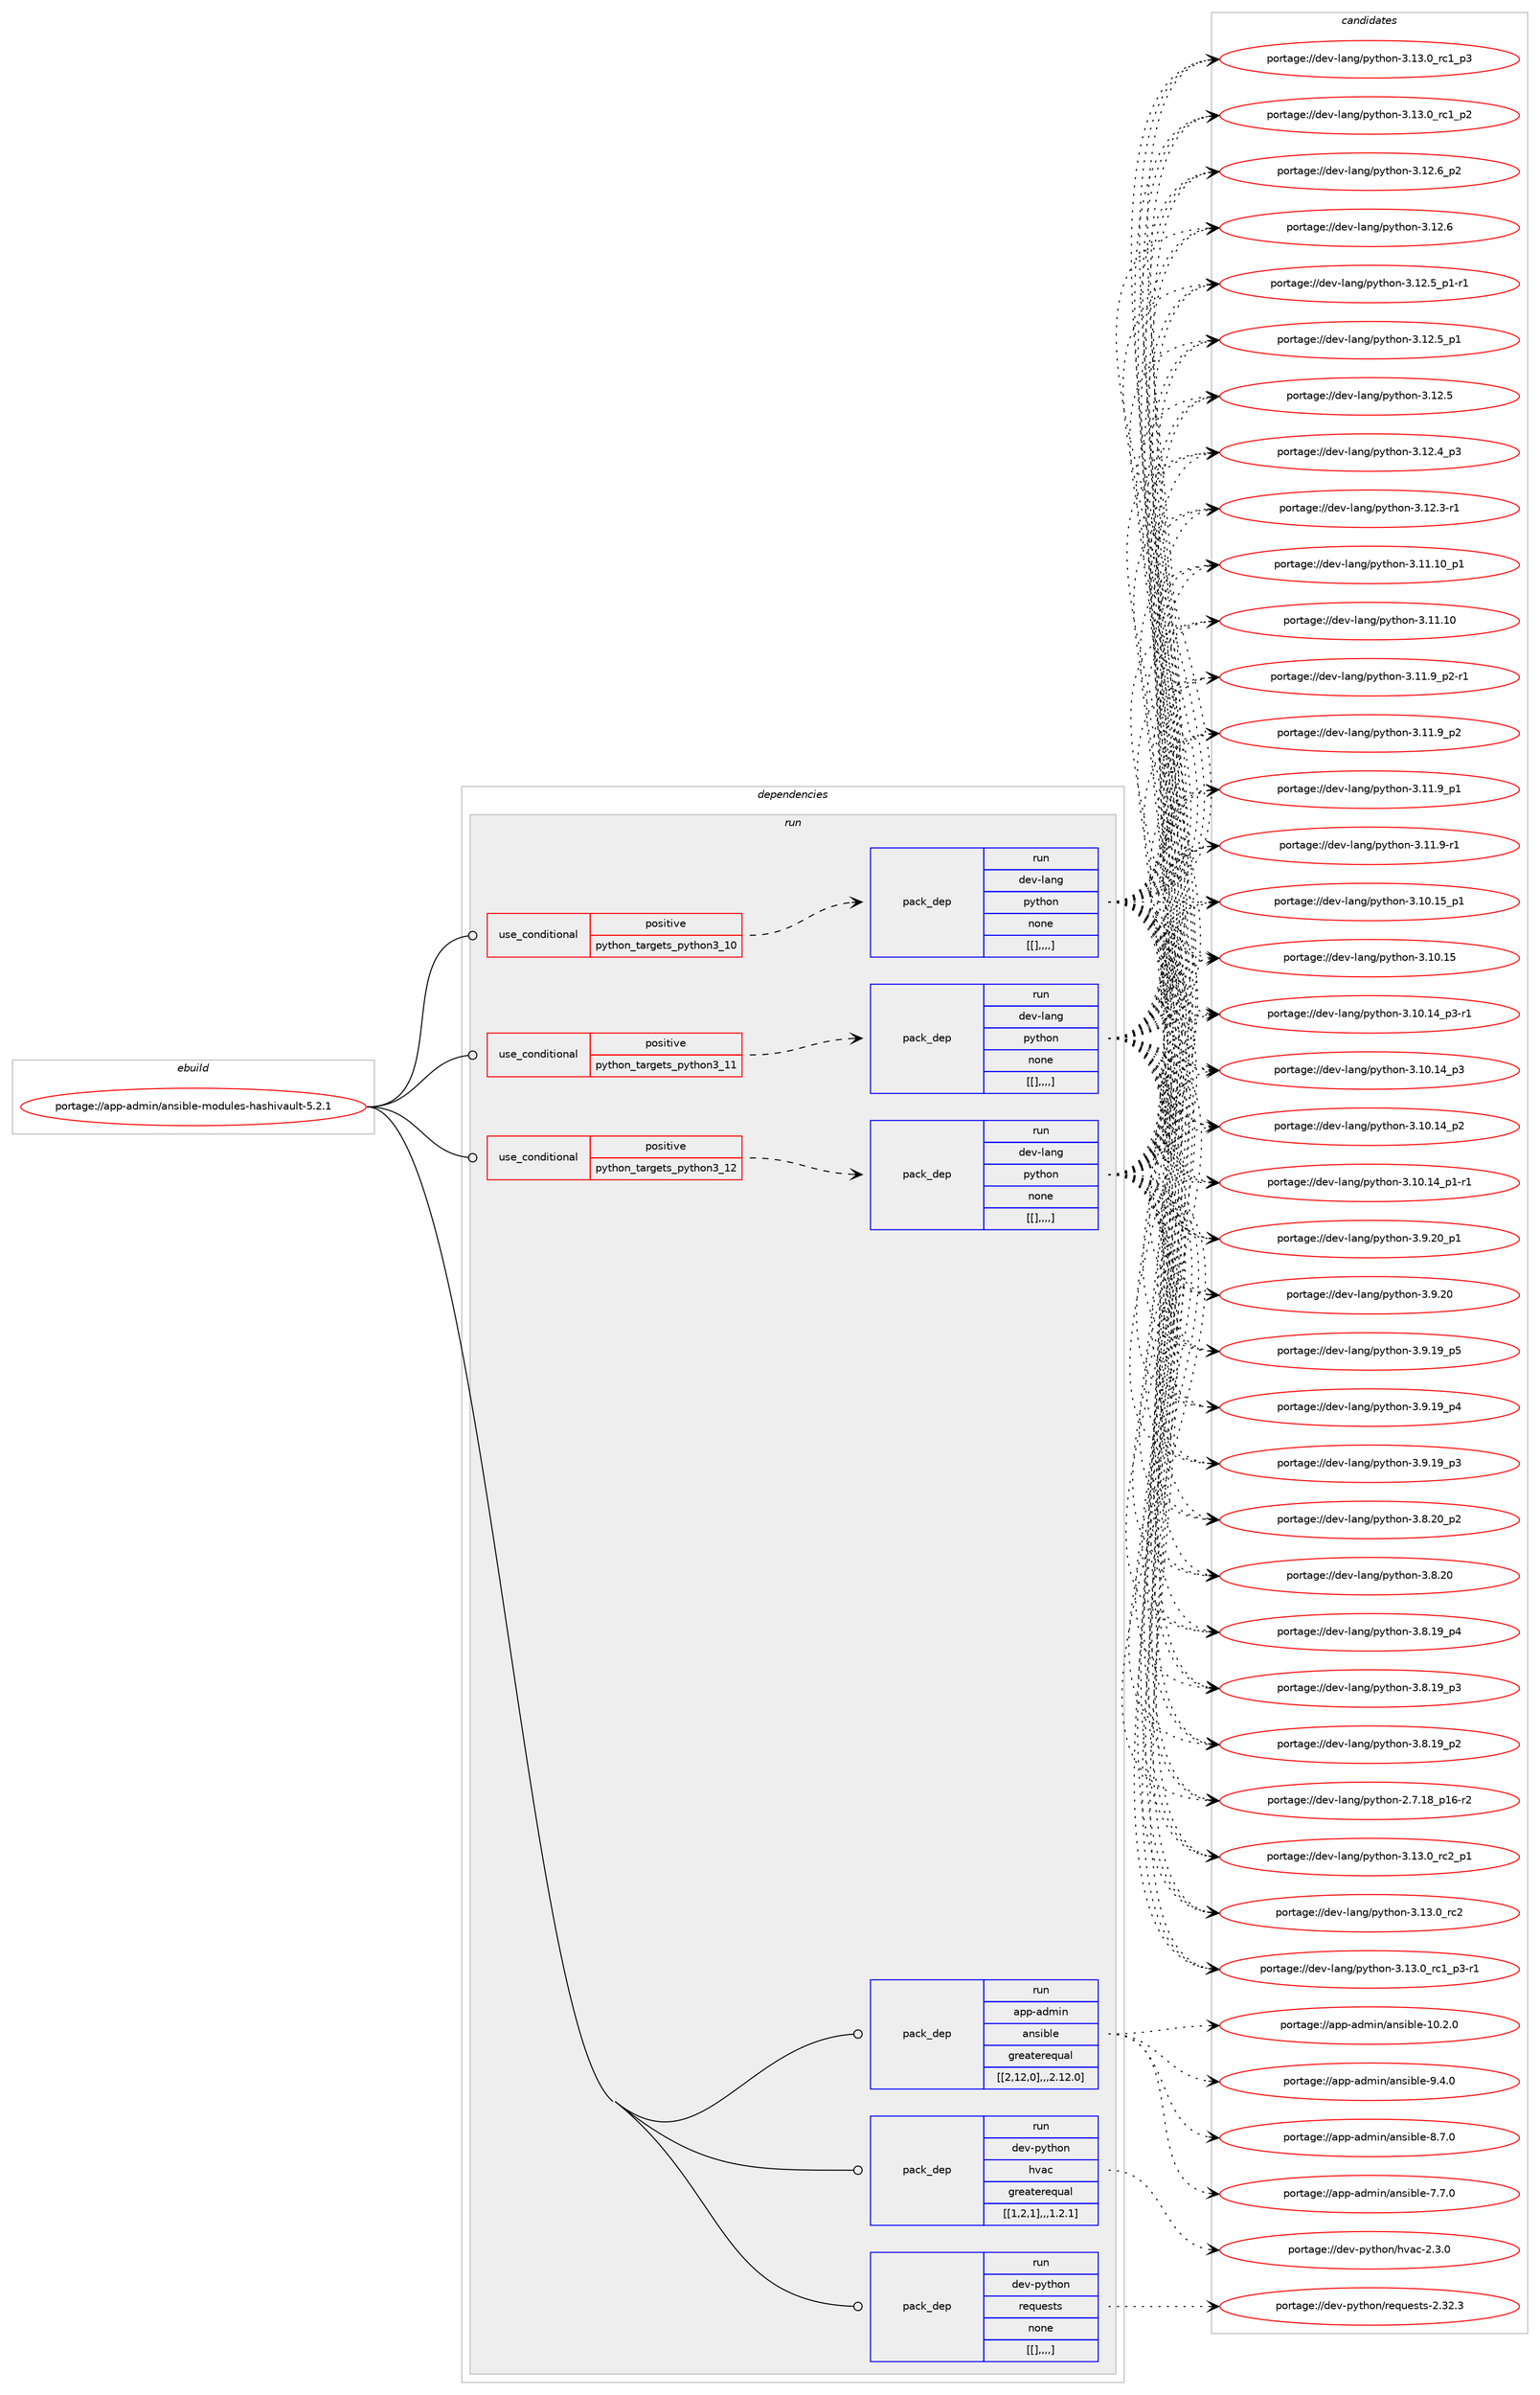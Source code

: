 digraph prolog {

# *************
# Graph options
# *************

newrank=true;
concentrate=true;
compound=true;
graph [rankdir=LR,fontname=Helvetica,fontsize=10,ranksep=1.5];#, ranksep=2.5, nodesep=0.2];
edge  [arrowhead=vee];
node  [fontname=Helvetica,fontsize=10];

# **********
# The ebuild
# **********

subgraph cluster_leftcol {
color=gray;
label=<<i>ebuild</i>>;
id [label="portage://app-admin/ansible-modules-hashivault-5.2.1", color=red, width=4, href="../app-admin/ansible-modules-hashivault-5.2.1.svg"];
}

# ****************
# The dependencies
# ****************

subgraph cluster_midcol {
color=gray;
label=<<i>dependencies</i>>;
subgraph cluster_compile {
fillcolor="#eeeeee";
style=filled;
label=<<i>compile</i>>;
}
subgraph cluster_compileandrun {
fillcolor="#eeeeee";
style=filled;
label=<<i>compile and run</i>>;
}
subgraph cluster_run {
fillcolor="#eeeeee";
style=filled;
label=<<i>run</i>>;
subgraph cond321 {
dependency1632 [label=<<TABLE BORDER="0" CELLBORDER="1" CELLSPACING="0" CELLPADDING="4"><TR><TD ROWSPAN="3" CELLPADDING="10">use_conditional</TD></TR><TR><TD>positive</TD></TR><TR><TD>python_targets_python3_10</TD></TR></TABLE>>, shape=none, color=red];
subgraph pack1308 {
dependency1633 [label=<<TABLE BORDER="0" CELLBORDER="1" CELLSPACING="0" CELLPADDING="4" WIDTH="220"><TR><TD ROWSPAN="6" CELLPADDING="30">pack_dep</TD></TR><TR><TD WIDTH="110">run</TD></TR><TR><TD>dev-lang</TD></TR><TR><TD>python</TD></TR><TR><TD>none</TD></TR><TR><TD>[[],,,,]</TD></TR></TABLE>>, shape=none, color=blue];
}
dependency1632:e -> dependency1633:w [weight=20,style="dashed",arrowhead="vee"];
}
id:e -> dependency1632:w [weight=20,style="solid",arrowhead="odot"];
subgraph cond322 {
dependency1634 [label=<<TABLE BORDER="0" CELLBORDER="1" CELLSPACING="0" CELLPADDING="4"><TR><TD ROWSPAN="3" CELLPADDING="10">use_conditional</TD></TR><TR><TD>positive</TD></TR><TR><TD>python_targets_python3_11</TD></TR></TABLE>>, shape=none, color=red];
subgraph pack1309 {
dependency1635 [label=<<TABLE BORDER="0" CELLBORDER="1" CELLSPACING="0" CELLPADDING="4" WIDTH="220"><TR><TD ROWSPAN="6" CELLPADDING="30">pack_dep</TD></TR><TR><TD WIDTH="110">run</TD></TR><TR><TD>dev-lang</TD></TR><TR><TD>python</TD></TR><TR><TD>none</TD></TR><TR><TD>[[],,,,]</TD></TR></TABLE>>, shape=none, color=blue];
}
dependency1634:e -> dependency1635:w [weight=20,style="dashed",arrowhead="vee"];
}
id:e -> dependency1634:w [weight=20,style="solid",arrowhead="odot"];
subgraph cond323 {
dependency1636 [label=<<TABLE BORDER="0" CELLBORDER="1" CELLSPACING="0" CELLPADDING="4"><TR><TD ROWSPAN="3" CELLPADDING="10">use_conditional</TD></TR><TR><TD>positive</TD></TR><TR><TD>python_targets_python3_12</TD></TR></TABLE>>, shape=none, color=red];
subgraph pack1310 {
dependency1637 [label=<<TABLE BORDER="0" CELLBORDER="1" CELLSPACING="0" CELLPADDING="4" WIDTH="220"><TR><TD ROWSPAN="6" CELLPADDING="30">pack_dep</TD></TR><TR><TD WIDTH="110">run</TD></TR><TR><TD>dev-lang</TD></TR><TR><TD>python</TD></TR><TR><TD>none</TD></TR><TR><TD>[[],,,,]</TD></TR></TABLE>>, shape=none, color=blue];
}
dependency1636:e -> dependency1637:w [weight=20,style="dashed",arrowhead="vee"];
}
id:e -> dependency1636:w [weight=20,style="solid",arrowhead="odot"];
subgraph pack1311 {
dependency1638 [label=<<TABLE BORDER="0" CELLBORDER="1" CELLSPACING="0" CELLPADDING="4" WIDTH="220"><TR><TD ROWSPAN="6" CELLPADDING="30">pack_dep</TD></TR><TR><TD WIDTH="110">run</TD></TR><TR><TD>app-admin</TD></TR><TR><TD>ansible</TD></TR><TR><TD>greaterequal</TD></TR><TR><TD>[[2,12,0],,,2.12.0]</TD></TR></TABLE>>, shape=none, color=blue];
}
id:e -> dependency1638:w [weight=20,style="solid",arrowhead="odot"];
subgraph pack1312 {
dependency1639 [label=<<TABLE BORDER="0" CELLBORDER="1" CELLSPACING="0" CELLPADDING="4" WIDTH="220"><TR><TD ROWSPAN="6" CELLPADDING="30">pack_dep</TD></TR><TR><TD WIDTH="110">run</TD></TR><TR><TD>dev-python</TD></TR><TR><TD>hvac</TD></TR><TR><TD>greaterequal</TD></TR><TR><TD>[[1,2,1],,,1.2.1]</TD></TR></TABLE>>, shape=none, color=blue];
}
id:e -> dependency1639:w [weight=20,style="solid",arrowhead="odot"];
subgraph pack1313 {
dependency1640 [label=<<TABLE BORDER="0" CELLBORDER="1" CELLSPACING="0" CELLPADDING="4" WIDTH="220"><TR><TD ROWSPAN="6" CELLPADDING="30">pack_dep</TD></TR><TR><TD WIDTH="110">run</TD></TR><TR><TD>dev-python</TD></TR><TR><TD>requests</TD></TR><TR><TD>none</TD></TR><TR><TD>[[],,,,]</TD></TR></TABLE>>, shape=none, color=blue];
}
id:e -> dependency1640:w [weight=20,style="solid",arrowhead="odot"];
}
}

# **************
# The candidates
# **************

subgraph cluster_choices {
rank=same;
color=gray;
label=<<i>candidates</i>>;

subgraph choice1308 {
color=black;
nodesep=1;
choice100101118451089711010347112121116104111110455146495146489511499509511249 [label="portage://dev-lang/python-3.13.0_rc2_p1", color=red, width=4,href="../dev-lang/python-3.13.0_rc2_p1.svg"];
choice10010111845108971101034711212111610411111045514649514648951149950 [label="portage://dev-lang/python-3.13.0_rc2", color=red, width=4,href="../dev-lang/python-3.13.0_rc2.svg"];
choice1001011184510897110103471121211161041111104551464951464895114994995112514511449 [label="portage://dev-lang/python-3.13.0_rc1_p3-r1", color=red, width=4,href="../dev-lang/python-3.13.0_rc1_p3-r1.svg"];
choice100101118451089711010347112121116104111110455146495146489511499499511251 [label="portage://dev-lang/python-3.13.0_rc1_p3", color=red, width=4,href="../dev-lang/python-3.13.0_rc1_p3.svg"];
choice100101118451089711010347112121116104111110455146495146489511499499511250 [label="portage://dev-lang/python-3.13.0_rc1_p2", color=red, width=4,href="../dev-lang/python-3.13.0_rc1_p2.svg"];
choice100101118451089711010347112121116104111110455146495046549511250 [label="portage://dev-lang/python-3.12.6_p2", color=red, width=4,href="../dev-lang/python-3.12.6_p2.svg"];
choice10010111845108971101034711212111610411111045514649504654 [label="portage://dev-lang/python-3.12.6", color=red, width=4,href="../dev-lang/python-3.12.6.svg"];
choice1001011184510897110103471121211161041111104551464950465395112494511449 [label="portage://dev-lang/python-3.12.5_p1-r1", color=red, width=4,href="../dev-lang/python-3.12.5_p1-r1.svg"];
choice100101118451089711010347112121116104111110455146495046539511249 [label="portage://dev-lang/python-3.12.5_p1", color=red, width=4,href="../dev-lang/python-3.12.5_p1.svg"];
choice10010111845108971101034711212111610411111045514649504653 [label="portage://dev-lang/python-3.12.5", color=red, width=4,href="../dev-lang/python-3.12.5.svg"];
choice100101118451089711010347112121116104111110455146495046529511251 [label="portage://dev-lang/python-3.12.4_p3", color=red, width=4,href="../dev-lang/python-3.12.4_p3.svg"];
choice100101118451089711010347112121116104111110455146495046514511449 [label="portage://dev-lang/python-3.12.3-r1", color=red, width=4,href="../dev-lang/python-3.12.3-r1.svg"];
choice10010111845108971101034711212111610411111045514649494649489511249 [label="portage://dev-lang/python-3.11.10_p1", color=red, width=4,href="../dev-lang/python-3.11.10_p1.svg"];
choice1001011184510897110103471121211161041111104551464949464948 [label="portage://dev-lang/python-3.11.10", color=red, width=4,href="../dev-lang/python-3.11.10.svg"];
choice1001011184510897110103471121211161041111104551464949465795112504511449 [label="portage://dev-lang/python-3.11.9_p2-r1", color=red, width=4,href="../dev-lang/python-3.11.9_p2-r1.svg"];
choice100101118451089711010347112121116104111110455146494946579511250 [label="portage://dev-lang/python-3.11.9_p2", color=red, width=4,href="../dev-lang/python-3.11.9_p2.svg"];
choice100101118451089711010347112121116104111110455146494946579511249 [label="portage://dev-lang/python-3.11.9_p1", color=red, width=4,href="../dev-lang/python-3.11.9_p1.svg"];
choice100101118451089711010347112121116104111110455146494946574511449 [label="portage://dev-lang/python-3.11.9-r1", color=red, width=4,href="../dev-lang/python-3.11.9-r1.svg"];
choice10010111845108971101034711212111610411111045514649484649539511249 [label="portage://dev-lang/python-3.10.15_p1", color=red, width=4,href="../dev-lang/python-3.10.15_p1.svg"];
choice1001011184510897110103471121211161041111104551464948464953 [label="portage://dev-lang/python-3.10.15", color=red, width=4,href="../dev-lang/python-3.10.15.svg"];
choice100101118451089711010347112121116104111110455146494846495295112514511449 [label="portage://dev-lang/python-3.10.14_p3-r1", color=red, width=4,href="../dev-lang/python-3.10.14_p3-r1.svg"];
choice10010111845108971101034711212111610411111045514649484649529511251 [label="portage://dev-lang/python-3.10.14_p3", color=red, width=4,href="../dev-lang/python-3.10.14_p3.svg"];
choice10010111845108971101034711212111610411111045514649484649529511250 [label="portage://dev-lang/python-3.10.14_p2", color=red, width=4,href="../dev-lang/python-3.10.14_p2.svg"];
choice100101118451089711010347112121116104111110455146494846495295112494511449 [label="portage://dev-lang/python-3.10.14_p1-r1", color=red, width=4,href="../dev-lang/python-3.10.14_p1-r1.svg"];
choice100101118451089711010347112121116104111110455146574650489511249 [label="portage://dev-lang/python-3.9.20_p1", color=red, width=4,href="../dev-lang/python-3.9.20_p1.svg"];
choice10010111845108971101034711212111610411111045514657465048 [label="portage://dev-lang/python-3.9.20", color=red, width=4,href="../dev-lang/python-3.9.20.svg"];
choice100101118451089711010347112121116104111110455146574649579511253 [label="portage://dev-lang/python-3.9.19_p5", color=red, width=4,href="../dev-lang/python-3.9.19_p5.svg"];
choice100101118451089711010347112121116104111110455146574649579511252 [label="portage://dev-lang/python-3.9.19_p4", color=red, width=4,href="../dev-lang/python-3.9.19_p4.svg"];
choice100101118451089711010347112121116104111110455146574649579511251 [label="portage://dev-lang/python-3.9.19_p3", color=red, width=4,href="../dev-lang/python-3.9.19_p3.svg"];
choice100101118451089711010347112121116104111110455146564650489511250 [label="portage://dev-lang/python-3.8.20_p2", color=red, width=4,href="../dev-lang/python-3.8.20_p2.svg"];
choice10010111845108971101034711212111610411111045514656465048 [label="portage://dev-lang/python-3.8.20", color=red, width=4,href="../dev-lang/python-3.8.20.svg"];
choice100101118451089711010347112121116104111110455146564649579511252 [label="portage://dev-lang/python-3.8.19_p4", color=red, width=4,href="../dev-lang/python-3.8.19_p4.svg"];
choice100101118451089711010347112121116104111110455146564649579511251 [label="portage://dev-lang/python-3.8.19_p3", color=red, width=4,href="../dev-lang/python-3.8.19_p3.svg"];
choice100101118451089711010347112121116104111110455146564649579511250 [label="portage://dev-lang/python-3.8.19_p2", color=red, width=4,href="../dev-lang/python-3.8.19_p2.svg"];
choice100101118451089711010347112121116104111110455046554649569511249544511450 [label="portage://dev-lang/python-2.7.18_p16-r2", color=red, width=4,href="../dev-lang/python-2.7.18_p16-r2.svg"];
dependency1633:e -> choice100101118451089711010347112121116104111110455146495146489511499509511249:w [style=dotted,weight="100"];
dependency1633:e -> choice10010111845108971101034711212111610411111045514649514648951149950:w [style=dotted,weight="100"];
dependency1633:e -> choice1001011184510897110103471121211161041111104551464951464895114994995112514511449:w [style=dotted,weight="100"];
dependency1633:e -> choice100101118451089711010347112121116104111110455146495146489511499499511251:w [style=dotted,weight="100"];
dependency1633:e -> choice100101118451089711010347112121116104111110455146495146489511499499511250:w [style=dotted,weight="100"];
dependency1633:e -> choice100101118451089711010347112121116104111110455146495046549511250:w [style=dotted,weight="100"];
dependency1633:e -> choice10010111845108971101034711212111610411111045514649504654:w [style=dotted,weight="100"];
dependency1633:e -> choice1001011184510897110103471121211161041111104551464950465395112494511449:w [style=dotted,weight="100"];
dependency1633:e -> choice100101118451089711010347112121116104111110455146495046539511249:w [style=dotted,weight="100"];
dependency1633:e -> choice10010111845108971101034711212111610411111045514649504653:w [style=dotted,weight="100"];
dependency1633:e -> choice100101118451089711010347112121116104111110455146495046529511251:w [style=dotted,weight="100"];
dependency1633:e -> choice100101118451089711010347112121116104111110455146495046514511449:w [style=dotted,weight="100"];
dependency1633:e -> choice10010111845108971101034711212111610411111045514649494649489511249:w [style=dotted,weight="100"];
dependency1633:e -> choice1001011184510897110103471121211161041111104551464949464948:w [style=dotted,weight="100"];
dependency1633:e -> choice1001011184510897110103471121211161041111104551464949465795112504511449:w [style=dotted,weight="100"];
dependency1633:e -> choice100101118451089711010347112121116104111110455146494946579511250:w [style=dotted,weight="100"];
dependency1633:e -> choice100101118451089711010347112121116104111110455146494946579511249:w [style=dotted,weight="100"];
dependency1633:e -> choice100101118451089711010347112121116104111110455146494946574511449:w [style=dotted,weight="100"];
dependency1633:e -> choice10010111845108971101034711212111610411111045514649484649539511249:w [style=dotted,weight="100"];
dependency1633:e -> choice1001011184510897110103471121211161041111104551464948464953:w [style=dotted,weight="100"];
dependency1633:e -> choice100101118451089711010347112121116104111110455146494846495295112514511449:w [style=dotted,weight="100"];
dependency1633:e -> choice10010111845108971101034711212111610411111045514649484649529511251:w [style=dotted,weight="100"];
dependency1633:e -> choice10010111845108971101034711212111610411111045514649484649529511250:w [style=dotted,weight="100"];
dependency1633:e -> choice100101118451089711010347112121116104111110455146494846495295112494511449:w [style=dotted,weight="100"];
dependency1633:e -> choice100101118451089711010347112121116104111110455146574650489511249:w [style=dotted,weight="100"];
dependency1633:e -> choice10010111845108971101034711212111610411111045514657465048:w [style=dotted,weight="100"];
dependency1633:e -> choice100101118451089711010347112121116104111110455146574649579511253:w [style=dotted,weight="100"];
dependency1633:e -> choice100101118451089711010347112121116104111110455146574649579511252:w [style=dotted,weight="100"];
dependency1633:e -> choice100101118451089711010347112121116104111110455146574649579511251:w [style=dotted,weight="100"];
dependency1633:e -> choice100101118451089711010347112121116104111110455146564650489511250:w [style=dotted,weight="100"];
dependency1633:e -> choice10010111845108971101034711212111610411111045514656465048:w [style=dotted,weight="100"];
dependency1633:e -> choice100101118451089711010347112121116104111110455146564649579511252:w [style=dotted,weight="100"];
dependency1633:e -> choice100101118451089711010347112121116104111110455146564649579511251:w [style=dotted,weight="100"];
dependency1633:e -> choice100101118451089711010347112121116104111110455146564649579511250:w [style=dotted,weight="100"];
dependency1633:e -> choice100101118451089711010347112121116104111110455046554649569511249544511450:w [style=dotted,weight="100"];
}
subgraph choice1309 {
color=black;
nodesep=1;
choice100101118451089711010347112121116104111110455146495146489511499509511249 [label="portage://dev-lang/python-3.13.0_rc2_p1", color=red, width=4,href="../dev-lang/python-3.13.0_rc2_p1.svg"];
choice10010111845108971101034711212111610411111045514649514648951149950 [label="portage://dev-lang/python-3.13.0_rc2", color=red, width=4,href="../dev-lang/python-3.13.0_rc2.svg"];
choice1001011184510897110103471121211161041111104551464951464895114994995112514511449 [label="portage://dev-lang/python-3.13.0_rc1_p3-r1", color=red, width=4,href="../dev-lang/python-3.13.0_rc1_p3-r1.svg"];
choice100101118451089711010347112121116104111110455146495146489511499499511251 [label="portage://dev-lang/python-3.13.0_rc1_p3", color=red, width=4,href="../dev-lang/python-3.13.0_rc1_p3.svg"];
choice100101118451089711010347112121116104111110455146495146489511499499511250 [label="portage://dev-lang/python-3.13.0_rc1_p2", color=red, width=4,href="../dev-lang/python-3.13.0_rc1_p2.svg"];
choice100101118451089711010347112121116104111110455146495046549511250 [label="portage://dev-lang/python-3.12.6_p2", color=red, width=4,href="../dev-lang/python-3.12.6_p2.svg"];
choice10010111845108971101034711212111610411111045514649504654 [label="portage://dev-lang/python-3.12.6", color=red, width=4,href="../dev-lang/python-3.12.6.svg"];
choice1001011184510897110103471121211161041111104551464950465395112494511449 [label="portage://dev-lang/python-3.12.5_p1-r1", color=red, width=4,href="../dev-lang/python-3.12.5_p1-r1.svg"];
choice100101118451089711010347112121116104111110455146495046539511249 [label="portage://dev-lang/python-3.12.5_p1", color=red, width=4,href="../dev-lang/python-3.12.5_p1.svg"];
choice10010111845108971101034711212111610411111045514649504653 [label="portage://dev-lang/python-3.12.5", color=red, width=4,href="../dev-lang/python-3.12.5.svg"];
choice100101118451089711010347112121116104111110455146495046529511251 [label="portage://dev-lang/python-3.12.4_p3", color=red, width=4,href="../dev-lang/python-3.12.4_p3.svg"];
choice100101118451089711010347112121116104111110455146495046514511449 [label="portage://dev-lang/python-3.12.3-r1", color=red, width=4,href="../dev-lang/python-3.12.3-r1.svg"];
choice10010111845108971101034711212111610411111045514649494649489511249 [label="portage://dev-lang/python-3.11.10_p1", color=red, width=4,href="../dev-lang/python-3.11.10_p1.svg"];
choice1001011184510897110103471121211161041111104551464949464948 [label="portage://dev-lang/python-3.11.10", color=red, width=4,href="../dev-lang/python-3.11.10.svg"];
choice1001011184510897110103471121211161041111104551464949465795112504511449 [label="portage://dev-lang/python-3.11.9_p2-r1", color=red, width=4,href="../dev-lang/python-3.11.9_p2-r1.svg"];
choice100101118451089711010347112121116104111110455146494946579511250 [label="portage://dev-lang/python-3.11.9_p2", color=red, width=4,href="../dev-lang/python-3.11.9_p2.svg"];
choice100101118451089711010347112121116104111110455146494946579511249 [label="portage://dev-lang/python-3.11.9_p1", color=red, width=4,href="../dev-lang/python-3.11.9_p1.svg"];
choice100101118451089711010347112121116104111110455146494946574511449 [label="portage://dev-lang/python-3.11.9-r1", color=red, width=4,href="../dev-lang/python-3.11.9-r1.svg"];
choice10010111845108971101034711212111610411111045514649484649539511249 [label="portage://dev-lang/python-3.10.15_p1", color=red, width=4,href="../dev-lang/python-3.10.15_p1.svg"];
choice1001011184510897110103471121211161041111104551464948464953 [label="portage://dev-lang/python-3.10.15", color=red, width=4,href="../dev-lang/python-3.10.15.svg"];
choice100101118451089711010347112121116104111110455146494846495295112514511449 [label="portage://dev-lang/python-3.10.14_p3-r1", color=red, width=4,href="../dev-lang/python-3.10.14_p3-r1.svg"];
choice10010111845108971101034711212111610411111045514649484649529511251 [label="portage://dev-lang/python-3.10.14_p3", color=red, width=4,href="../dev-lang/python-3.10.14_p3.svg"];
choice10010111845108971101034711212111610411111045514649484649529511250 [label="portage://dev-lang/python-3.10.14_p2", color=red, width=4,href="../dev-lang/python-3.10.14_p2.svg"];
choice100101118451089711010347112121116104111110455146494846495295112494511449 [label="portage://dev-lang/python-3.10.14_p1-r1", color=red, width=4,href="../dev-lang/python-3.10.14_p1-r1.svg"];
choice100101118451089711010347112121116104111110455146574650489511249 [label="portage://dev-lang/python-3.9.20_p1", color=red, width=4,href="../dev-lang/python-3.9.20_p1.svg"];
choice10010111845108971101034711212111610411111045514657465048 [label="portage://dev-lang/python-3.9.20", color=red, width=4,href="../dev-lang/python-3.9.20.svg"];
choice100101118451089711010347112121116104111110455146574649579511253 [label="portage://dev-lang/python-3.9.19_p5", color=red, width=4,href="../dev-lang/python-3.9.19_p5.svg"];
choice100101118451089711010347112121116104111110455146574649579511252 [label="portage://dev-lang/python-3.9.19_p4", color=red, width=4,href="../dev-lang/python-3.9.19_p4.svg"];
choice100101118451089711010347112121116104111110455146574649579511251 [label="portage://dev-lang/python-3.9.19_p3", color=red, width=4,href="../dev-lang/python-3.9.19_p3.svg"];
choice100101118451089711010347112121116104111110455146564650489511250 [label="portage://dev-lang/python-3.8.20_p2", color=red, width=4,href="../dev-lang/python-3.8.20_p2.svg"];
choice10010111845108971101034711212111610411111045514656465048 [label="portage://dev-lang/python-3.8.20", color=red, width=4,href="../dev-lang/python-3.8.20.svg"];
choice100101118451089711010347112121116104111110455146564649579511252 [label="portage://dev-lang/python-3.8.19_p4", color=red, width=4,href="../dev-lang/python-3.8.19_p4.svg"];
choice100101118451089711010347112121116104111110455146564649579511251 [label="portage://dev-lang/python-3.8.19_p3", color=red, width=4,href="../dev-lang/python-3.8.19_p3.svg"];
choice100101118451089711010347112121116104111110455146564649579511250 [label="portage://dev-lang/python-3.8.19_p2", color=red, width=4,href="../dev-lang/python-3.8.19_p2.svg"];
choice100101118451089711010347112121116104111110455046554649569511249544511450 [label="portage://dev-lang/python-2.7.18_p16-r2", color=red, width=4,href="../dev-lang/python-2.7.18_p16-r2.svg"];
dependency1635:e -> choice100101118451089711010347112121116104111110455146495146489511499509511249:w [style=dotted,weight="100"];
dependency1635:e -> choice10010111845108971101034711212111610411111045514649514648951149950:w [style=dotted,weight="100"];
dependency1635:e -> choice1001011184510897110103471121211161041111104551464951464895114994995112514511449:w [style=dotted,weight="100"];
dependency1635:e -> choice100101118451089711010347112121116104111110455146495146489511499499511251:w [style=dotted,weight="100"];
dependency1635:e -> choice100101118451089711010347112121116104111110455146495146489511499499511250:w [style=dotted,weight="100"];
dependency1635:e -> choice100101118451089711010347112121116104111110455146495046549511250:w [style=dotted,weight="100"];
dependency1635:e -> choice10010111845108971101034711212111610411111045514649504654:w [style=dotted,weight="100"];
dependency1635:e -> choice1001011184510897110103471121211161041111104551464950465395112494511449:w [style=dotted,weight="100"];
dependency1635:e -> choice100101118451089711010347112121116104111110455146495046539511249:w [style=dotted,weight="100"];
dependency1635:e -> choice10010111845108971101034711212111610411111045514649504653:w [style=dotted,weight="100"];
dependency1635:e -> choice100101118451089711010347112121116104111110455146495046529511251:w [style=dotted,weight="100"];
dependency1635:e -> choice100101118451089711010347112121116104111110455146495046514511449:w [style=dotted,weight="100"];
dependency1635:e -> choice10010111845108971101034711212111610411111045514649494649489511249:w [style=dotted,weight="100"];
dependency1635:e -> choice1001011184510897110103471121211161041111104551464949464948:w [style=dotted,weight="100"];
dependency1635:e -> choice1001011184510897110103471121211161041111104551464949465795112504511449:w [style=dotted,weight="100"];
dependency1635:e -> choice100101118451089711010347112121116104111110455146494946579511250:w [style=dotted,weight="100"];
dependency1635:e -> choice100101118451089711010347112121116104111110455146494946579511249:w [style=dotted,weight="100"];
dependency1635:e -> choice100101118451089711010347112121116104111110455146494946574511449:w [style=dotted,weight="100"];
dependency1635:e -> choice10010111845108971101034711212111610411111045514649484649539511249:w [style=dotted,weight="100"];
dependency1635:e -> choice1001011184510897110103471121211161041111104551464948464953:w [style=dotted,weight="100"];
dependency1635:e -> choice100101118451089711010347112121116104111110455146494846495295112514511449:w [style=dotted,weight="100"];
dependency1635:e -> choice10010111845108971101034711212111610411111045514649484649529511251:w [style=dotted,weight="100"];
dependency1635:e -> choice10010111845108971101034711212111610411111045514649484649529511250:w [style=dotted,weight="100"];
dependency1635:e -> choice100101118451089711010347112121116104111110455146494846495295112494511449:w [style=dotted,weight="100"];
dependency1635:e -> choice100101118451089711010347112121116104111110455146574650489511249:w [style=dotted,weight="100"];
dependency1635:e -> choice10010111845108971101034711212111610411111045514657465048:w [style=dotted,weight="100"];
dependency1635:e -> choice100101118451089711010347112121116104111110455146574649579511253:w [style=dotted,weight="100"];
dependency1635:e -> choice100101118451089711010347112121116104111110455146574649579511252:w [style=dotted,weight="100"];
dependency1635:e -> choice100101118451089711010347112121116104111110455146574649579511251:w [style=dotted,weight="100"];
dependency1635:e -> choice100101118451089711010347112121116104111110455146564650489511250:w [style=dotted,weight="100"];
dependency1635:e -> choice10010111845108971101034711212111610411111045514656465048:w [style=dotted,weight="100"];
dependency1635:e -> choice100101118451089711010347112121116104111110455146564649579511252:w [style=dotted,weight="100"];
dependency1635:e -> choice100101118451089711010347112121116104111110455146564649579511251:w [style=dotted,weight="100"];
dependency1635:e -> choice100101118451089711010347112121116104111110455146564649579511250:w [style=dotted,weight="100"];
dependency1635:e -> choice100101118451089711010347112121116104111110455046554649569511249544511450:w [style=dotted,weight="100"];
}
subgraph choice1310 {
color=black;
nodesep=1;
choice100101118451089711010347112121116104111110455146495146489511499509511249 [label="portage://dev-lang/python-3.13.0_rc2_p1", color=red, width=4,href="../dev-lang/python-3.13.0_rc2_p1.svg"];
choice10010111845108971101034711212111610411111045514649514648951149950 [label="portage://dev-lang/python-3.13.0_rc2", color=red, width=4,href="../dev-lang/python-3.13.0_rc2.svg"];
choice1001011184510897110103471121211161041111104551464951464895114994995112514511449 [label="portage://dev-lang/python-3.13.0_rc1_p3-r1", color=red, width=4,href="../dev-lang/python-3.13.0_rc1_p3-r1.svg"];
choice100101118451089711010347112121116104111110455146495146489511499499511251 [label="portage://dev-lang/python-3.13.0_rc1_p3", color=red, width=4,href="../dev-lang/python-3.13.0_rc1_p3.svg"];
choice100101118451089711010347112121116104111110455146495146489511499499511250 [label="portage://dev-lang/python-3.13.0_rc1_p2", color=red, width=4,href="../dev-lang/python-3.13.0_rc1_p2.svg"];
choice100101118451089711010347112121116104111110455146495046549511250 [label="portage://dev-lang/python-3.12.6_p2", color=red, width=4,href="../dev-lang/python-3.12.6_p2.svg"];
choice10010111845108971101034711212111610411111045514649504654 [label="portage://dev-lang/python-3.12.6", color=red, width=4,href="../dev-lang/python-3.12.6.svg"];
choice1001011184510897110103471121211161041111104551464950465395112494511449 [label="portage://dev-lang/python-3.12.5_p1-r1", color=red, width=4,href="../dev-lang/python-3.12.5_p1-r1.svg"];
choice100101118451089711010347112121116104111110455146495046539511249 [label="portage://dev-lang/python-3.12.5_p1", color=red, width=4,href="../dev-lang/python-3.12.5_p1.svg"];
choice10010111845108971101034711212111610411111045514649504653 [label="portage://dev-lang/python-3.12.5", color=red, width=4,href="../dev-lang/python-3.12.5.svg"];
choice100101118451089711010347112121116104111110455146495046529511251 [label="portage://dev-lang/python-3.12.4_p3", color=red, width=4,href="../dev-lang/python-3.12.4_p3.svg"];
choice100101118451089711010347112121116104111110455146495046514511449 [label="portage://dev-lang/python-3.12.3-r1", color=red, width=4,href="../dev-lang/python-3.12.3-r1.svg"];
choice10010111845108971101034711212111610411111045514649494649489511249 [label="portage://dev-lang/python-3.11.10_p1", color=red, width=4,href="../dev-lang/python-3.11.10_p1.svg"];
choice1001011184510897110103471121211161041111104551464949464948 [label="portage://dev-lang/python-3.11.10", color=red, width=4,href="../dev-lang/python-3.11.10.svg"];
choice1001011184510897110103471121211161041111104551464949465795112504511449 [label="portage://dev-lang/python-3.11.9_p2-r1", color=red, width=4,href="../dev-lang/python-3.11.9_p2-r1.svg"];
choice100101118451089711010347112121116104111110455146494946579511250 [label="portage://dev-lang/python-3.11.9_p2", color=red, width=4,href="../dev-lang/python-3.11.9_p2.svg"];
choice100101118451089711010347112121116104111110455146494946579511249 [label="portage://dev-lang/python-3.11.9_p1", color=red, width=4,href="../dev-lang/python-3.11.9_p1.svg"];
choice100101118451089711010347112121116104111110455146494946574511449 [label="portage://dev-lang/python-3.11.9-r1", color=red, width=4,href="../dev-lang/python-3.11.9-r1.svg"];
choice10010111845108971101034711212111610411111045514649484649539511249 [label="portage://dev-lang/python-3.10.15_p1", color=red, width=4,href="../dev-lang/python-3.10.15_p1.svg"];
choice1001011184510897110103471121211161041111104551464948464953 [label="portage://dev-lang/python-3.10.15", color=red, width=4,href="../dev-lang/python-3.10.15.svg"];
choice100101118451089711010347112121116104111110455146494846495295112514511449 [label="portage://dev-lang/python-3.10.14_p3-r1", color=red, width=4,href="../dev-lang/python-3.10.14_p3-r1.svg"];
choice10010111845108971101034711212111610411111045514649484649529511251 [label="portage://dev-lang/python-3.10.14_p3", color=red, width=4,href="../dev-lang/python-3.10.14_p3.svg"];
choice10010111845108971101034711212111610411111045514649484649529511250 [label="portage://dev-lang/python-3.10.14_p2", color=red, width=4,href="../dev-lang/python-3.10.14_p2.svg"];
choice100101118451089711010347112121116104111110455146494846495295112494511449 [label="portage://dev-lang/python-3.10.14_p1-r1", color=red, width=4,href="../dev-lang/python-3.10.14_p1-r1.svg"];
choice100101118451089711010347112121116104111110455146574650489511249 [label="portage://dev-lang/python-3.9.20_p1", color=red, width=4,href="../dev-lang/python-3.9.20_p1.svg"];
choice10010111845108971101034711212111610411111045514657465048 [label="portage://dev-lang/python-3.9.20", color=red, width=4,href="../dev-lang/python-3.9.20.svg"];
choice100101118451089711010347112121116104111110455146574649579511253 [label="portage://dev-lang/python-3.9.19_p5", color=red, width=4,href="../dev-lang/python-3.9.19_p5.svg"];
choice100101118451089711010347112121116104111110455146574649579511252 [label="portage://dev-lang/python-3.9.19_p4", color=red, width=4,href="../dev-lang/python-3.9.19_p4.svg"];
choice100101118451089711010347112121116104111110455146574649579511251 [label="portage://dev-lang/python-3.9.19_p3", color=red, width=4,href="../dev-lang/python-3.9.19_p3.svg"];
choice100101118451089711010347112121116104111110455146564650489511250 [label="portage://dev-lang/python-3.8.20_p2", color=red, width=4,href="../dev-lang/python-3.8.20_p2.svg"];
choice10010111845108971101034711212111610411111045514656465048 [label="portage://dev-lang/python-3.8.20", color=red, width=4,href="../dev-lang/python-3.8.20.svg"];
choice100101118451089711010347112121116104111110455146564649579511252 [label="portage://dev-lang/python-3.8.19_p4", color=red, width=4,href="../dev-lang/python-3.8.19_p4.svg"];
choice100101118451089711010347112121116104111110455146564649579511251 [label="portage://dev-lang/python-3.8.19_p3", color=red, width=4,href="../dev-lang/python-3.8.19_p3.svg"];
choice100101118451089711010347112121116104111110455146564649579511250 [label="portage://dev-lang/python-3.8.19_p2", color=red, width=4,href="../dev-lang/python-3.8.19_p2.svg"];
choice100101118451089711010347112121116104111110455046554649569511249544511450 [label="portage://dev-lang/python-2.7.18_p16-r2", color=red, width=4,href="../dev-lang/python-2.7.18_p16-r2.svg"];
dependency1637:e -> choice100101118451089711010347112121116104111110455146495146489511499509511249:w [style=dotted,weight="100"];
dependency1637:e -> choice10010111845108971101034711212111610411111045514649514648951149950:w [style=dotted,weight="100"];
dependency1637:e -> choice1001011184510897110103471121211161041111104551464951464895114994995112514511449:w [style=dotted,weight="100"];
dependency1637:e -> choice100101118451089711010347112121116104111110455146495146489511499499511251:w [style=dotted,weight="100"];
dependency1637:e -> choice100101118451089711010347112121116104111110455146495146489511499499511250:w [style=dotted,weight="100"];
dependency1637:e -> choice100101118451089711010347112121116104111110455146495046549511250:w [style=dotted,weight="100"];
dependency1637:e -> choice10010111845108971101034711212111610411111045514649504654:w [style=dotted,weight="100"];
dependency1637:e -> choice1001011184510897110103471121211161041111104551464950465395112494511449:w [style=dotted,weight="100"];
dependency1637:e -> choice100101118451089711010347112121116104111110455146495046539511249:w [style=dotted,weight="100"];
dependency1637:e -> choice10010111845108971101034711212111610411111045514649504653:w [style=dotted,weight="100"];
dependency1637:e -> choice100101118451089711010347112121116104111110455146495046529511251:w [style=dotted,weight="100"];
dependency1637:e -> choice100101118451089711010347112121116104111110455146495046514511449:w [style=dotted,weight="100"];
dependency1637:e -> choice10010111845108971101034711212111610411111045514649494649489511249:w [style=dotted,weight="100"];
dependency1637:e -> choice1001011184510897110103471121211161041111104551464949464948:w [style=dotted,weight="100"];
dependency1637:e -> choice1001011184510897110103471121211161041111104551464949465795112504511449:w [style=dotted,weight="100"];
dependency1637:e -> choice100101118451089711010347112121116104111110455146494946579511250:w [style=dotted,weight="100"];
dependency1637:e -> choice100101118451089711010347112121116104111110455146494946579511249:w [style=dotted,weight="100"];
dependency1637:e -> choice100101118451089711010347112121116104111110455146494946574511449:w [style=dotted,weight="100"];
dependency1637:e -> choice10010111845108971101034711212111610411111045514649484649539511249:w [style=dotted,weight="100"];
dependency1637:e -> choice1001011184510897110103471121211161041111104551464948464953:w [style=dotted,weight="100"];
dependency1637:e -> choice100101118451089711010347112121116104111110455146494846495295112514511449:w [style=dotted,weight="100"];
dependency1637:e -> choice10010111845108971101034711212111610411111045514649484649529511251:w [style=dotted,weight="100"];
dependency1637:e -> choice10010111845108971101034711212111610411111045514649484649529511250:w [style=dotted,weight="100"];
dependency1637:e -> choice100101118451089711010347112121116104111110455146494846495295112494511449:w [style=dotted,weight="100"];
dependency1637:e -> choice100101118451089711010347112121116104111110455146574650489511249:w [style=dotted,weight="100"];
dependency1637:e -> choice10010111845108971101034711212111610411111045514657465048:w [style=dotted,weight="100"];
dependency1637:e -> choice100101118451089711010347112121116104111110455146574649579511253:w [style=dotted,weight="100"];
dependency1637:e -> choice100101118451089711010347112121116104111110455146574649579511252:w [style=dotted,weight="100"];
dependency1637:e -> choice100101118451089711010347112121116104111110455146574649579511251:w [style=dotted,weight="100"];
dependency1637:e -> choice100101118451089711010347112121116104111110455146564650489511250:w [style=dotted,weight="100"];
dependency1637:e -> choice10010111845108971101034711212111610411111045514656465048:w [style=dotted,weight="100"];
dependency1637:e -> choice100101118451089711010347112121116104111110455146564649579511252:w [style=dotted,weight="100"];
dependency1637:e -> choice100101118451089711010347112121116104111110455146564649579511251:w [style=dotted,weight="100"];
dependency1637:e -> choice100101118451089711010347112121116104111110455146564649579511250:w [style=dotted,weight="100"];
dependency1637:e -> choice100101118451089711010347112121116104111110455046554649569511249544511450:w [style=dotted,weight="100"];
}
subgraph choice1311 {
color=black;
nodesep=1;
choice97112112459710010910511047971101151059810810145494846504648 [label="portage://app-admin/ansible-10.2.0", color=red, width=4,href="../app-admin/ansible-10.2.0.svg"];
choice971121124597100109105110479711011510598108101455746524648 [label="portage://app-admin/ansible-9.4.0", color=red, width=4,href="../app-admin/ansible-9.4.0.svg"];
choice971121124597100109105110479711011510598108101455646554648 [label="portage://app-admin/ansible-8.7.0", color=red, width=4,href="../app-admin/ansible-8.7.0.svg"];
choice971121124597100109105110479711011510598108101455546554648 [label="portage://app-admin/ansible-7.7.0", color=red, width=4,href="../app-admin/ansible-7.7.0.svg"];
dependency1638:e -> choice97112112459710010910511047971101151059810810145494846504648:w [style=dotted,weight="100"];
dependency1638:e -> choice971121124597100109105110479711011510598108101455746524648:w [style=dotted,weight="100"];
dependency1638:e -> choice971121124597100109105110479711011510598108101455646554648:w [style=dotted,weight="100"];
dependency1638:e -> choice971121124597100109105110479711011510598108101455546554648:w [style=dotted,weight="100"];
}
subgraph choice1312 {
color=black;
nodesep=1;
choice10010111845112121116104111110471041189799455046514648 [label="portage://dev-python/hvac-2.3.0", color=red, width=4,href="../dev-python/hvac-2.3.0.svg"];
dependency1639:e -> choice10010111845112121116104111110471041189799455046514648:w [style=dotted,weight="100"];
}
subgraph choice1313 {
color=black;
nodesep=1;
choice100101118451121211161041111104711410111311710111511611545504651504651 [label="portage://dev-python/requests-2.32.3", color=red, width=4,href="../dev-python/requests-2.32.3.svg"];
dependency1640:e -> choice100101118451121211161041111104711410111311710111511611545504651504651:w [style=dotted,weight="100"];
}
}

}
